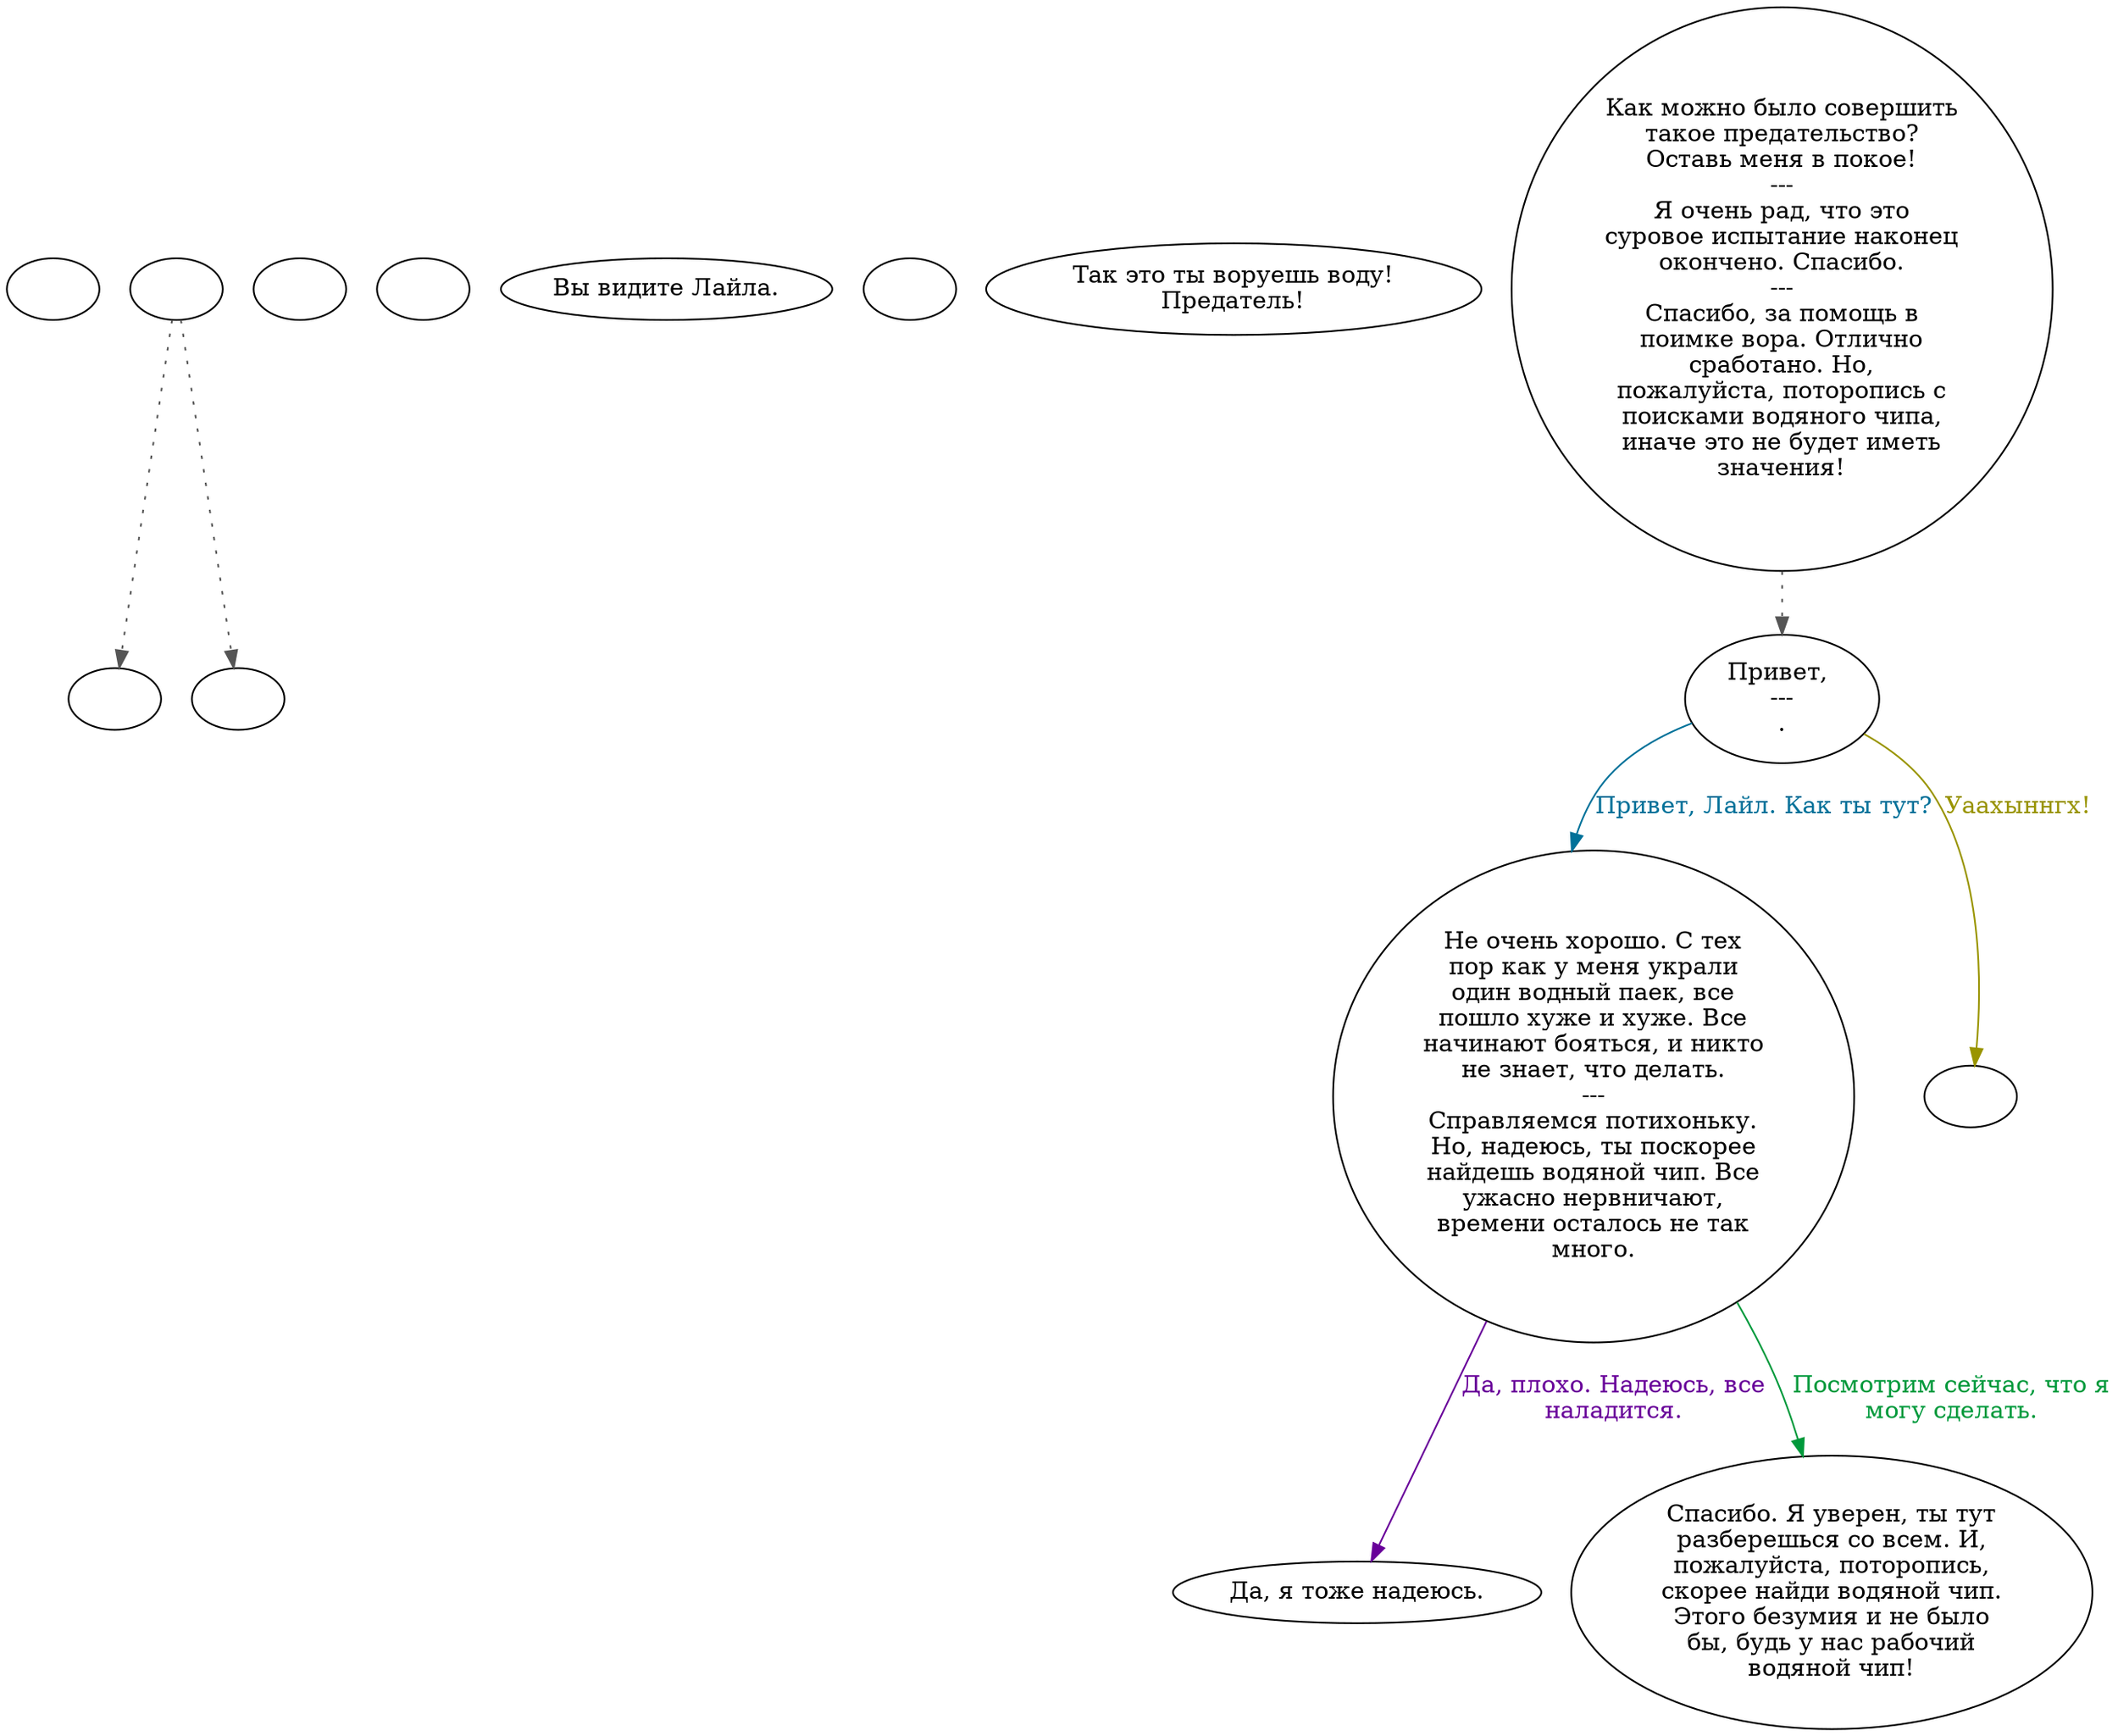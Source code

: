 digraph lyle {
  "start" [style=filled       fillcolor="#FFFFFF"       color="#000000"]
  "start" [label=""]
  "critter_p_proc" [style=filled       fillcolor="#FFFFFF"       color="#000000"]
  "critter_p_proc" -> "flee_dude" [style=dotted color="#555555"]
  "critter_p_proc" -> "sleeping" [style=dotted color="#555555"]
  "critter_p_proc" [label=""]
  "damage_p_proc" [style=filled       fillcolor="#FFFFFF"       color="#000000"]
  "damage_p_proc" [label=""]
  "destroy_p_proc" [style=filled       fillcolor="#FFFFFF"       color="#000000"]
  "destroy_p_proc" [label=""]
  "look_at_p_proc" [style=filled       fillcolor="#FFFFFF"       color="#000000"]
  "look_at_p_proc" [label="Вы видите Лайла."]
  "map_enter_p_proc" [style=filled       fillcolor="#FFFFFF"       color="#000000"]
  "map_enter_p_proc" [label=""]
  "pickup_p_proc" [style=filled       fillcolor="#FFFFFF"       color="#000000"]
  "pickup_p_proc" [label="Так это ты воруешь воду!\nПредатель!"]
  "talk_p_proc" [style=filled       fillcolor="#FFFFFF"       color="#000000"]
  "talk_p_proc" -> "Lyle01" [style=dotted color="#555555"]
  "talk_p_proc" [label="Как можно было совершить\nтакое предательство?\nОставь меня в покое!\n---\nЯ очень рад, что это\nсуровое испытание наконец\nокончено. Спасибо.\n---\nСпасибо, за помощь в\nпоимке вора. Отлично\nсработано. Но,\nпожалуйста, поторопись с\nпоисками водяного чипа,\nиначе это не будет иметь\nзначения!"]
  "Lyle01" [style=filled       fillcolor="#FFFFFF"       color="#000000"]
  "Lyle01" [label="Привет, \n---\n."]
  "Lyle01" -> "Lyle02" [label="Привет, Лайл. Как ты тут?" color="#007199" fontcolor="#007199"]
  "Lyle01" -> "LyleEnd" [label="Уаахыннгх!" color="#999400" fontcolor="#999400"]
  "Lyle02" [style=filled       fillcolor="#FFFFFF"       color="#000000"]
  "Lyle02" [label="Не очень хорошо. С тех\nпор как у меня украли\nодин водный паек, все\nпошло хуже и хуже. Все\nначинают бояться, и никто\nне знает, что делать.\n---\nСправляемся потихоньку.\nНо, надеюсь, ты поскорее\nнайдешь водяной чип. Все\nужасно нервничают,\nвремени осталось не так\nмного."]
  "Lyle02" -> "Lyle03" [label="Да, плохо. Надеюсь, все\nналадится." color="#680099" fontcolor="#680099"]
  "Lyle02" -> "Lyle04" [label="Посмотрим сейчас, что я\nмогу сделать." color="#00993B" fontcolor="#00993B"]
  "Lyle03" [style=filled       fillcolor="#FFFFFF"       color="#000000"]
  "Lyle03" [label="Да, я тоже надеюсь."]
  "Lyle04" [style=filled       fillcolor="#FFFFFF"       color="#000000"]
  "Lyle04" [label="Спасибо. Я уверен, ты тут\nразберешься со всем. И,\nпожалуйста, поторопись,\nскорее найди водяной чип.\nЭтого безумия и не было\nбы, будь у нас рабочий\nводяной чип!"]
  "LyleEnd" [style=filled       fillcolor="#FFFFFF"       color="#000000"]
  "LyleEnd" [label=""]
  "flee_dude" [style=filled       fillcolor="#FFFFFF"       color="#000000"]
  "flee_dude" [label=""]
  "sleeping" [style=filled       fillcolor="#FFFFFF"       color="#000000"]
  "sleeping" [label=""]
}